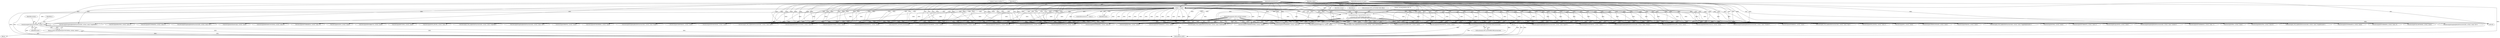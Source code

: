 digraph "1_libming_2be22fcf56a223dafe8de0e8a20fe20e8bbdb0b9@pointer" {
"1000413" [label="(Call,decompileCALLFUNCTION(n, actions, maxn))"];
"1000111" [label="(Call,fprintf(stderr,\"%d:\tACTION[%3.3d]: %s\n\",\n \t        actions[n].SWF_ACTIONRECORD.Offset, n, \n \t        actionName(actions[n].SWF_ACTIONRECORD.ActionCode)))"];
"1000106" [label="(Call,n > maxn)"];
"1000101" [label="(MethodParameterIn,int n)"];
"1000103" [label="(MethodParameterIn,int maxn)"];
"1000122" [label="(Call,actionName(actions[n].SWF_ACTIONRECORD.ActionCode))"];
"1000102" [label="(MethodParameterIn,SWF_ACTION *actions)"];
"1000412" [label="(Return,return decompileCALLFUNCTION(n, actions, maxn);)"];
"1000419" [label="(Call,decompileCALLMETHOD(n, actions, maxn))"];
"1000491" [label="(Call,decompileSingleArgBuiltInFunctionCall(n, actions, maxn,\"ord\"))"];
"1000295" [label="(Call,decompileGETVARIABLE(n, actions, maxn))"];
"1000621" [label="(Call,decompileSETTARGET(n, actions, maxn,1))"];
"1000152" [label="(Call,decompileGOTOFRAME(n, actions, maxn,1))"];
"1000302" [label="(Call,decompileSETVARIABLE(n, actions, maxn, 0))"];
"1000634" [label="(Call,decompileCAST(n, actions, maxn))"];
"1000640" [label="(Call,decompileTHROW(n, actions, maxn))"];
"1000415" [label="(Identifier,actions)"];
"1000406" [label="(Call,decompileDEFINEFUNCTION(n, actions, maxn,1))"];
"1000159" [label="(Call,decompileGOTOFRAME(n, actions, maxn,0))"];
"1000260" [label="(Call,decompileINITOBJECT(n, actions, maxn))"];
"1000561" [label="(Call,decompile_Null_ArgBuiltInFunctionCall(n, actions, maxn,\"prevFrame\"))"];
"1000608" [label="(Call,decompileDUPLICATECLIP(n, actions, maxn))"];
"1000590" [label="(Call,decompileSUBSTRING(n, actions, maxn))"];
"1000477" [label="(Call,decompileSingleArgBuiltInFunctionCall(n, actions, maxn,\"targetPath\"))"];
"1000267" [label="(Call,decompileNEWOBJECT(n, actions, maxn))"];
"1000106" [label="(Call,n > maxn)"];
"1000352" [label="(Call,decompileRETURN(n, actions, maxn))"];
"1000138" [label="(Block,)"];
"1000326" [label="(Call,decompileINCR_DECR(n, actions, maxn, 0))"];
"1000568" [label="(Call,decompile_Null_ArgBuiltInFunctionCall(n, actions, maxn,\"stopDrag\"))"];
"1000103" [label="(MethodParameterIn,int maxn)"];
"1000413" [label="(Call,decompileCALLFUNCTION(n, actions, maxn))"];
"1000281" [label="(Call,decompileGETMEMBER(n, actions, maxn))"];
"1000274" [label="(Call,decompileNEWMETHOD(n, actions, maxn))"];
"1000234" [label="(Call,decompileGETTIME(n, actions, maxn))"];
"1000288" [label="(Call,decompileSETMEMBER(n, actions, maxn))"];
"1000318" [label="(Call,decompileDEFINELOCAL2(n, actions, maxn))"];
"1000596" [label="(Call,decompileSTRINGCONCAT(n, actions, maxn))"];
"1000414" [label="(Identifier,n)"];
"1000122" [label="(Call,actionName(actions[n].SWF_ACTIONRECORD.ActionCode))"];
"1000371" [label="(Call,decompileWITH(n, actions, maxn))"];
"1000360" [label="(Call,decompileLogicalNot(n, actions, maxn))"];
"1000526" [label="(Call,decompileSingleArgBuiltInFunctionCall(n, actions, maxn,\"random\"))"];
"1000646" [label="(Call,decompileTRY(n, actions, maxn))"];
"1000166" [label="(Call,decompileGOTOFRAME2(n, actions, maxn))"];
"1000416" [label="(Identifier,maxn)"];
"1000498" [label="(Call,decompileSingleArgBuiltInFunctionCall(n, actions, maxn,\"chr\"))"];
"1000628" [label="(Call,decompileIMPLEMENTS(n, actions, maxn))"];
"1000470" [label="(Call,decompileDELETE(n, actions, maxn,1))"];
"1000113" [label="(Literal,\"%d:\tACTION[%3.3d]: %s\n\")"];
"1000134" [label="(Identifier,actions)"];
"1000386" [label="(Call,decompileENUMERATE(n, actions, maxn,1))"];
"1000505" [label="(Call,decompileSingleArgBuiltInFunctionCall(n, actions, maxn,\"int\"))"];
"1000447" [label="(Call,decompileArithmeticOp(n, actions, maxn))"];
"1000399" [label="(Call,decompileDEFINEFUNCTION(n, actions, maxn,0))"];
"1000347" [label="(Call,decompileJUMP(n, actions, maxn))"];
"1000554" [label="(Call,decompile_Null_ArgBuiltInFunctionCall(n, actions, maxn,\"nextFrame\"))"];
"1000339" [label="(Call,decompileSTOREREGISTER(n, actions, maxn))"];
"1000219" [label="(Call,decompileSETPROPERTY(n, actions, maxn))"];
"1000412" [label="(Return,return decompileCALLFUNCTION(n, actions, maxn);)"];
"1000112" [label="(Identifier,stderr)"];
"1000512" [label="(Call,decompileSingleArgBuiltInFunctionCall(n, actions, maxn,\"String\"))"];
"1000105" [label="(ControlStructure,if( n > maxn ))"];
"1000533" [label="(Call,decompileSingleArgBuiltInFunctionCall(n, actions, maxn,\"length\"))"];
"1000104" [label="(Block,)"];
"1000457" [label="(Call,decompileSTARTDRAG(n, actions, maxn))"];
"1000123" [label="(Call,actions[n].SWF_ACTIONRECORD.ActionCode)"];
"1000540" [label="(Call,decompile_Null_ArgBuiltInFunctionCall(n, actions, maxn,\"play\"))"];
"1000111" [label="(Call,fprintf(stderr,\"%d:\tACTION[%3.3d]: %s\n\",\n \t        actions[n].SWF_ACTIONRECORD.Offset, n, \n \t        actionName(actions[n].SWF_ACTIONRECORD.ActionCode)))"];
"1000226" [label="(Call,decompileGETPROPERTY(n, actions, maxn))"];
"1000246" [label="(Call,decompileCALLFRAME(n, actions, maxn))"];
"1000651" [label="(Call,outputSWF_ACTION(n,&actions[n]))"];
"1000614" [label="(Call,decompileSETTARGET(n, actions, maxn,0))"];
"1000102" [label="(MethodParameterIn,SWF_ACTION *actions)"];
"1000121" [label="(Identifier,n)"];
"1000253" [label="(Call,decompileEXTENDS(n, actions, maxn))"];
"1000602" [label="(Call,decompileREMOVECLIP(n, actions, maxn))"];
"1000659" [label="(MethodReturn,RET)"];
"1000519" [label="(Call,decompileSingleArgBuiltInFunctionCall(n, actions, maxn,\"Number\"))"];
"1000101" [label="(MethodParameterIn,int n)"];
"1000393" [label="(Call,decompileINITARRAY(n, actions, maxn))"];
"1000114" [label="(Call,actions[n].SWF_ACTIONRECORD.Offset)"];
"1000107" [label="(Identifier,n)"];
"1000310" [label="(Call,decompileSETVARIABLE(n, actions, maxn, 1))"];
"1000463" [label="(Call,decompileDELETE(n, actions, maxn,0))"];
"1000575" [label="(Call,decompile_Null_ArgBuiltInFunctionCall(n, actions, maxn,\"stopAllSounds\"))"];
"1000379" [label="(Call,decompileENUMERATE(n, actions, maxn, 0))"];
"1000484" [label="(Call,decompileSingleArgBuiltInFunctionCall(n, actions, maxn,\"typeof\"))"];
"1000547" [label="(Call,decompile_Null_ArgBuiltInFunctionCall(n, actions, maxn,\"stop\"))"];
"1000333" [label="(Call,decompileINCR_DECR(n, actions, maxn,1))"];
"1000366" [label="(Call,decompileIF(n, actions, maxn))"];
"1000108" [label="(Identifier,maxn)"];
"1000239" [label="(Call,decompileTRACE(n, actions, maxn))"];
"1000582" [label="(Call,decompile_Null_ArgBuiltInFunctionCall(n, actions, maxn,\"toggleHighQuality\"))"];
"1000110" [label="(Literal,\"Action overflow!!\")"];
"1000413" -> "1000412"  [label="AST: "];
"1000413" -> "1000416"  [label="CFG: "];
"1000414" -> "1000413"  [label="AST: "];
"1000415" -> "1000413"  [label="AST: "];
"1000416" -> "1000413"  [label="AST: "];
"1000412" -> "1000413"  [label="CFG: "];
"1000413" -> "1000659"  [label="DDG: "];
"1000413" -> "1000659"  [label="DDG: "];
"1000413" -> "1000659"  [label="DDG: "];
"1000413" -> "1000659"  [label="DDG: "];
"1000413" -> "1000412"  [label="DDG: "];
"1000111" -> "1000413"  [label="DDG: "];
"1000101" -> "1000413"  [label="DDG: "];
"1000102" -> "1000413"  [label="DDG: "];
"1000106" -> "1000413"  [label="DDG: "];
"1000103" -> "1000413"  [label="DDG: "];
"1000111" -> "1000104"  [label="AST: "];
"1000111" -> "1000122"  [label="CFG: "];
"1000112" -> "1000111"  [label="AST: "];
"1000113" -> "1000111"  [label="AST: "];
"1000114" -> "1000111"  [label="AST: "];
"1000121" -> "1000111"  [label="AST: "];
"1000122" -> "1000111"  [label="AST: "];
"1000134" -> "1000111"  [label="CFG: "];
"1000111" -> "1000659"  [label="DDG: "];
"1000111" -> "1000659"  [label="DDG: "];
"1000111" -> "1000659"  [label="DDG: "];
"1000111" -> "1000659"  [label="DDG: "];
"1000111" -> "1000659"  [label="DDG: "];
"1000106" -> "1000111"  [label="DDG: "];
"1000101" -> "1000111"  [label="DDG: "];
"1000122" -> "1000111"  [label="DDG: "];
"1000111" -> "1000152"  [label="DDG: "];
"1000111" -> "1000159"  [label="DDG: "];
"1000111" -> "1000166"  [label="DDG: "];
"1000111" -> "1000219"  [label="DDG: "];
"1000111" -> "1000226"  [label="DDG: "];
"1000111" -> "1000234"  [label="DDG: "];
"1000111" -> "1000239"  [label="DDG: "];
"1000111" -> "1000246"  [label="DDG: "];
"1000111" -> "1000253"  [label="DDG: "];
"1000111" -> "1000260"  [label="DDG: "];
"1000111" -> "1000267"  [label="DDG: "];
"1000111" -> "1000274"  [label="DDG: "];
"1000111" -> "1000281"  [label="DDG: "];
"1000111" -> "1000288"  [label="DDG: "];
"1000111" -> "1000295"  [label="DDG: "];
"1000111" -> "1000302"  [label="DDG: "];
"1000111" -> "1000310"  [label="DDG: "];
"1000111" -> "1000318"  [label="DDG: "];
"1000111" -> "1000326"  [label="DDG: "];
"1000111" -> "1000333"  [label="DDG: "];
"1000111" -> "1000339"  [label="DDG: "];
"1000111" -> "1000347"  [label="DDG: "];
"1000111" -> "1000352"  [label="DDG: "];
"1000111" -> "1000360"  [label="DDG: "];
"1000111" -> "1000366"  [label="DDG: "];
"1000111" -> "1000371"  [label="DDG: "];
"1000111" -> "1000379"  [label="DDG: "];
"1000111" -> "1000386"  [label="DDG: "];
"1000111" -> "1000393"  [label="DDG: "];
"1000111" -> "1000399"  [label="DDG: "];
"1000111" -> "1000406"  [label="DDG: "];
"1000111" -> "1000419"  [label="DDG: "];
"1000111" -> "1000447"  [label="DDG: "];
"1000111" -> "1000457"  [label="DDG: "];
"1000111" -> "1000463"  [label="DDG: "];
"1000111" -> "1000470"  [label="DDG: "];
"1000111" -> "1000477"  [label="DDG: "];
"1000111" -> "1000484"  [label="DDG: "];
"1000111" -> "1000491"  [label="DDG: "];
"1000111" -> "1000498"  [label="DDG: "];
"1000111" -> "1000505"  [label="DDG: "];
"1000111" -> "1000512"  [label="DDG: "];
"1000111" -> "1000519"  [label="DDG: "];
"1000111" -> "1000526"  [label="DDG: "];
"1000111" -> "1000533"  [label="DDG: "];
"1000111" -> "1000540"  [label="DDG: "];
"1000111" -> "1000547"  [label="DDG: "];
"1000111" -> "1000554"  [label="DDG: "];
"1000111" -> "1000561"  [label="DDG: "];
"1000111" -> "1000568"  [label="DDG: "];
"1000111" -> "1000575"  [label="DDG: "];
"1000111" -> "1000582"  [label="DDG: "];
"1000111" -> "1000590"  [label="DDG: "];
"1000111" -> "1000596"  [label="DDG: "];
"1000111" -> "1000602"  [label="DDG: "];
"1000111" -> "1000608"  [label="DDG: "];
"1000111" -> "1000614"  [label="DDG: "];
"1000111" -> "1000621"  [label="DDG: "];
"1000111" -> "1000628"  [label="DDG: "];
"1000111" -> "1000634"  [label="DDG: "];
"1000111" -> "1000640"  [label="DDG: "];
"1000111" -> "1000646"  [label="DDG: "];
"1000111" -> "1000651"  [label="DDG: "];
"1000106" -> "1000105"  [label="AST: "];
"1000106" -> "1000108"  [label="CFG: "];
"1000107" -> "1000106"  [label="AST: "];
"1000108" -> "1000106"  [label="AST: "];
"1000110" -> "1000106"  [label="CFG: "];
"1000112" -> "1000106"  [label="CFG: "];
"1000106" -> "1000659"  [label="DDG: "];
"1000106" -> "1000659"  [label="DDG: "];
"1000101" -> "1000106"  [label="DDG: "];
"1000103" -> "1000106"  [label="DDG: "];
"1000106" -> "1000152"  [label="DDG: "];
"1000106" -> "1000159"  [label="DDG: "];
"1000106" -> "1000166"  [label="DDG: "];
"1000106" -> "1000219"  [label="DDG: "];
"1000106" -> "1000226"  [label="DDG: "];
"1000106" -> "1000234"  [label="DDG: "];
"1000106" -> "1000239"  [label="DDG: "];
"1000106" -> "1000246"  [label="DDG: "];
"1000106" -> "1000253"  [label="DDG: "];
"1000106" -> "1000260"  [label="DDG: "];
"1000106" -> "1000267"  [label="DDG: "];
"1000106" -> "1000274"  [label="DDG: "];
"1000106" -> "1000281"  [label="DDG: "];
"1000106" -> "1000288"  [label="DDG: "];
"1000106" -> "1000295"  [label="DDG: "];
"1000106" -> "1000302"  [label="DDG: "];
"1000106" -> "1000310"  [label="DDG: "];
"1000106" -> "1000318"  [label="DDG: "];
"1000106" -> "1000326"  [label="DDG: "];
"1000106" -> "1000333"  [label="DDG: "];
"1000106" -> "1000339"  [label="DDG: "];
"1000106" -> "1000347"  [label="DDG: "];
"1000106" -> "1000352"  [label="DDG: "];
"1000106" -> "1000360"  [label="DDG: "];
"1000106" -> "1000366"  [label="DDG: "];
"1000106" -> "1000371"  [label="DDG: "];
"1000106" -> "1000379"  [label="DDG: "];
"1000106" -> "1000386"  [label="DDG: "];
"1000106" -> "1000393"  [label="DDG: "];
"1000106" -> "1000399"  [label="DDG: "];
"1000106" -> "1000406"  [label="DDG: "];
"1000106" -> "1000419"  [label="DDG: "];
"1000106" -> "1000447"  [label="DDG: "];
"1000106" -> "1000457"  [label="DDG: "];
"1000106" -> "1000463"  [label="DDG: "];
"1000106" -> "1000470"  [label="DDG: "];
"1000106" -> "1000477"  [label="DDG: "];
"1000106" -> "1000484"  [label="DDG: "];
"1000106" -> "1000491"  [label="DDG: "];
"1000106" -> "1000498"  [label="DDG: "];
"1000106" -> "1000505"  [label="DDG: "];
"1000106" -> "1000512"  [label="DDG: "];
"1000106" -> "1000519"  [label="DDG: "];
"1000106" -> "1000526"  [label="DDG: "];
"1000106" -> "1000533"  [label="DDG: "];
"1000106" -> "1000540"  [label="DDG: "];
"1000106" -> "1000547"  [label="DDG: "];
"1000106" -> "1000554"  [label="DDG: "];
"1000106" -> "1000561"  [label="DDG: "];
"1000106" -> "1000568"  [label="DDG: "];
"1000106" -> "1000575"  [label="DDG: "];
"1000106" -> "1000582"  [label="DDG: "];
"1000106" -> "1000590"  [label="DDG: "];
"1000106" -> "1000596"  [label="DDG: "];
"1000106" -> "1000602"  [label="DDG: "];
"1000106" -> "1000608"  [label="DDG: "];
"1000106" -> "1000614"  [label="DDG: "];
"1000106" -> "1000621"  [label="DDG: "];
"1000106" -> "1000628"  [label="DDG: "];
"1000106" -> "1000634"  [label="DDG: "];
"1000106" -> "1000640"  [label="DDG: "];
"1000106" -> "1000646"  [label="DDG: "];
"1000101" -> "1000100"  [label="AST: "];
"1000101" -> "1000659"  [label="DDG: "];
"1000101" -> "1000152"  [label="DDG: "];
"1000101" -> "1000159"  [label="DDG: "];
"1000101" -> "1000166"  [label="DDG: "];
"1000101" -> "1000219"  [label="DDG: "];
"1000101" -> "1000226"  [label="DDG: "];
"1000101" -> "1000234"  [label="DDG: "];
"1000101" -> "1000239"  [label="DDG: "];
"1000101" -> "1000246"  [label="DDG: "];
"1000101" -> "1000253"  [label="DDG: "];
"1000101" -> "1000260"  [label="DDG: "];
"1000101" -> "1000267"  [label="DDG: "];
"1000101" -> "1000274"  [label="DDG: "];
"1000101" -> "1000281"  [label="DDG: "];
"1000101" -> "1000288"  [label="DDG: "];
"1000101" -> "1000295"  [label="DDG: "];
"1000101" -> "1000302"  [label="DDG: "];
"1000101" -> "1000310"  [label="DDG: "];
"1000101" -> "1000318"  [label="DDG: "];
"1000101" -> "1000326"  [label="DDG: "];
"1000101" -> "1000333"  [label="DDG: "];
"1000101" -> "1000339"  [label="DDG: "];
"1000101" -> "1000347"  [label="DDG: "];
"1000101" -> "1000352"  [label="DDG: "];
"1000101" -> "1000360"  [label="DDG: "];
"1000101" -> "1000366"  [label="DDG: "];
"1000101" -> "1000371"  [label="DDG: "];
"1000101" -> "1000379"  [label="DDG: "];
"1000101" -> "1000386"  [label="DDG: "];
"1000101" -> "1000393"  [label="DDG: "];
"1000101" -> "1000399"  [label="DDG: "];
"1000101" -> "1000406"  [label="DDG: "];
"1000101" -> "1000419"  [label="DDG: "];
"1000101" -> "1000447"  [label="DDG: "];
"1000101" -> "1000457"  [label="DDG: "];
"1000101" -> "1000463"  [label="DDG: "];
"1000101" -> "1000470"  [label="DDG: "];
"1000101" -> "1000477"  [label="DDG: "];
"1000101" -> "1000484"  [label="DDG: "];
"1000101" -> "1000491"  [label="DDG: "];
"1000101" -> "1000498"  [label="DDG: "];
"1000101" -> "1000505"  [label="DDG: "];
"1000101" -> "1000512"  [label="DDG: "];
"1000101" -> "1000519"  [label="DDG: "];
"1000101" -> "1000526"  [label="DDG: "];
"1000101" -> "1000533"  [label="DDG: "];
"1000101" -> "1000540"  [label="DDG: "];
"1000101" -> "1000547"  [label="DDG: "];
"1000101" -> "1000554"  [label="DDG: "];
"1000101" -> "1000561"  [label="DDG: "];
"1000101" -> "1000568"  [label="DDG: "];
"1000101" -> "1000575"  [label="DDG: "];
"1000101" -> "1000582"  [label="DDG: "];
"1000101" -> "1000590"  [label="DDG: "];
"1000101" -> "1000596"  [label="DDG: "];
"1000101" -> "1000602"  [label="DDG: "];
"1000101" -> "1000608"  [label="DDG: "];
"1000101" -> "1000614"  [label="DDG: "];
"1000101" -> "1000621"  [label="DDG: "];
"1000101" -> "1000628"  [label="DDG: "];
"1000101" -> "1000634"  [label="DDG: "];
"1000101" -> "1000640"  [label="DDG: "];
"1000101" -> "1000646"  [label="DDG: "];
"1000101" -> "1000651"  [label="DDG: "];
"1000103" -> "1000100"  [label="AST: "];
"1000103" -> "1000659"  [label="DDG: "];
"1000103" -> "1000152"  [label="DDG: "];
"1000103" -> "1000159"  [label="DDG: "];
"1000103" -> "1000166"  [label="DDG: "];
"1000103" -> "1000219"  [label="DDG: "];
"1000103" -> "1000226"  [label="DDG: "];
"1000103" -> "1000234"  [label="DDG: "];
"1000103" -> "1000239"  [label="DDG: "];
"1000103" -> "1000246"  [label="DDG: "];
"1000103" -> "1000253"  [label="DDG: "];
"1000103" -> "1000260"  [label="DDG: "];
"1000103" -> "1000267"  [label="DDG: "];
"1000103" -> "1000274"  [label="DDG: "];
"1000103" -> "1000281"  [label="DDG: "];
"1000103" -> "1000288"  [label="DDG: "];
"1000103" -> "1000295"  [label="DDG: "];
"1000103" -> "1000302"  [label="DDG: "];
"1000103" -> "1000310"  [label="DDG: "];
"1000103" -> "1000318"  [label="DDG: "];
"1000103" -> "1000326"  [label="DDG: "];
"1000103" -> "1000333"  [label="DDG: "];
"1000103" -> "1000339"  [label="DDG: "];
"1000103" -> "1000347"  [label="DDG: "];
"1000103" -> "1000352"  [label="DDG: "];
"1000103" -> "1000360"  [label="DDG: "];
"1000103" -> "1000366"  [label="DDG: "];
"1000103" -> "1000371"  [label="DDG: "];
"1000103" -> "1000379"  [label="DDG: "];
"1000103" -> "1000386"  [label="DDG: "];
"1000103" -> "1000393"  [label="DDG: "];
"1000103" -> "1000399"  [label="DDG: "];
"1000103" -> "1000406"  [label="DDG: "];
"1000103" -> "1000419"  [label="DDG: "];
"1000103" -> "1000447"  [label="DDG: "];
"1000103" -> "1000457"  [label="DDG: "];
"1000103" -> "1000463"  [label="DDG: "];
"1000103" -> "1000470"  [label="DDG: "];
"1000103" -> "1000477"  [label="DDG: "];
"1000103" -> "1000484"  [label="DDG: "];
"1000103" -> "1000491"  [label="DDG: "];
"1000103" -> "1000498"  [label="DDG: "];
"1000103" -> "1000505"  [label="DDG: "];
"1000103" -> "1000512"  [label="DDG: "];
"1000103" -> "1000519"  [label="DDG: "];
"1000103" -> "1000526"  [label="DDG: "];
"1000103" -> "1000533"  [label="DDG: "];
"1000103" -> "1000540"  [label="DDG: "];
"1000103" -> "1000547"  [label="DDG: "];
"1000103" -> "1000554"  [label="DDG: "];
"1000103" -> "1000561"  [label="DDG: "];
"1000103" -> "1000568"  [label="DDG: "];
"1000103" -> "1000575"  [label="DDG: "];
"1000103" -> "1000582"  [label="DDG: "];
"1000103" -> "1000590"  [label="DDG: "];
"1000103" -> "1000596"  [label="DDG: "];
"1000103" -> "1000602"  [label="DDG: "];
"1000103" -> "1000608"  [label="DDG: "];
"1000103" -> "1000614"  [label="DDG: "];
"1000103" -> "1000621"  [label="DDG: "];
"1000103" -> "1000628"  [label="DDG: "];
"1000103" -> "1000634"  [label="DDG: "];
"1000103" -> "1000640"  [label="DDG: "];
"1000103" -> "1000646"  [label="DDG: "];
"1000122" -> "1000123"  [label="CFG: "];
"1000123" -> "1000122"  [label="AST: "];
"1000122" -> "1000659"  [label="DDG: "];
"1000102" -> "1000100"  [label="AST: "];
"1000102" -> "1000659"  [label="DDG: "];
"1000102" -> "1000152"  [label="DDG: "];
"1000102" -> "1000159"  [label="DDG: "];
"1000102" -> "1000166"  [label="DDG: "];
"1000102" -> "1000219"  [label="DDG: "];
"1000102" -> "1000226"  [label="DDG: "];
"1000102" -> "1000234"  [label="DDG: "];
"1000102" -> "1000239"  [label="DDG: "];
"1000102" -> "1000246"  [label="DDG: "];
"1000102" -> "1000253"  [label="DDG: "];
"1000102" -> "1000260"  [label="DDG: "];
"1000102" -> "1000267"  [label="DDG: "];
"1000102" -> "1000274"  [label="DDG: "];
"1000102" -> "1000281"  [label="DDG: "];
"1000102" -> "1000288"  [label="DDG: "];
"1000102" -> "1000295"  [label="DDG: "];
"1000102" -> "1000302"  [label="DDG: "];
"1000102" -> "1000310"  [label="DDG: "];
"1000102" -> "1000318"  [label="DDG: "];
"1000102" -> "1000326"  [label="DDG: "];
"1000102" -> "1000333"  [label="DDG: "];
"1000102" -> "1000339"  [label="DDG: "];
"1000102" -> "1000347"  [label="DDG: "];
"1000102" -> "1000352"  [label="DDG: "];
"1000102" -> "1000360"  [label="DDG: "];
"1000102" -> "1000366"  [label="DDG: "];
"1000102" -> "1000371"  [label="DDG: "];
"1000102" -> "1000379"  [label="DDG: "];
"1000102" -> "1000386"  [label="DDG: "];
"1000102" -> "1000393"  [label="DDG: "];
"1000102" -> "1000399"  [label="DDG: "];
"1000102" -> "1000406"  [label="DDG: "];
"1000102" -> "1000419"  [label="DDG: "];
"1000102" -> "1000447"  [label="DDG: "];
"1000102" -> "1000457"  [label="DDG: "];
"1000102" -> "1000463"  [label="DDG: "];
"1000102" -> "1000470"  [label="DDG: "];
"1000102" -> "1000477"  [label="DDG: "];
"1000102" -> "1000484"  [label="DDG: "];
"1000102" -> "1000491"  [label="DDG: "];
"1000102" -> "1000498"  [label="DDG: "];
"1000102" -> "1000505"  [label="DDG: "];
"1000102" -> "1000512"  [label="DDG: "];
"1000102" -> "1000519"  [label="DDG: "];
"1000102" -> "1000526"  [label="DDG: "];
"1000102" -> "1000533"  [label="DDG: "];
"1000102" -> "1000540"  [label="DDG: "];
"1000102" -> "1000547"  [label="DDG: "];
"1000102" -> "1000554"  [label="DDG: "];
"1000102" -> "1000561"  [label="DDG: "];
"1000102" -> "1000568"  [label="DDG: "];
"1000102" -> "1000575"  [label="DDG: "];
"1000102" -> "1000582"  [label="DDG: "];
"1000102" -> "1000590"  [label="DDG: "];
"1000102" -> "1000596"  [label="DDG: "];
"1000102" -> "1000602"  [label="DDG: "];
"1000102" -> "1000608"  [label="DDG: "];
"1000102" -> "1000614"  [label="DDG: "];
"1000102" -> "1000621"  [label="DDG: "];
"1000102" -> "1000628"  [label="DDG: "];
"1000102" -> "1000634"  [label="DDG: "];
"1000102" -> "1000640"  [label="DDG: "];
"1000102" -> "1000646"  [label="DDG: "];
"1000412" -> "1000138"  [label="AST: "];
"1000659" -> "1000412"  [label="CFG: "];
"1000412" -> "1000659"  [label="DDG: "];
}
